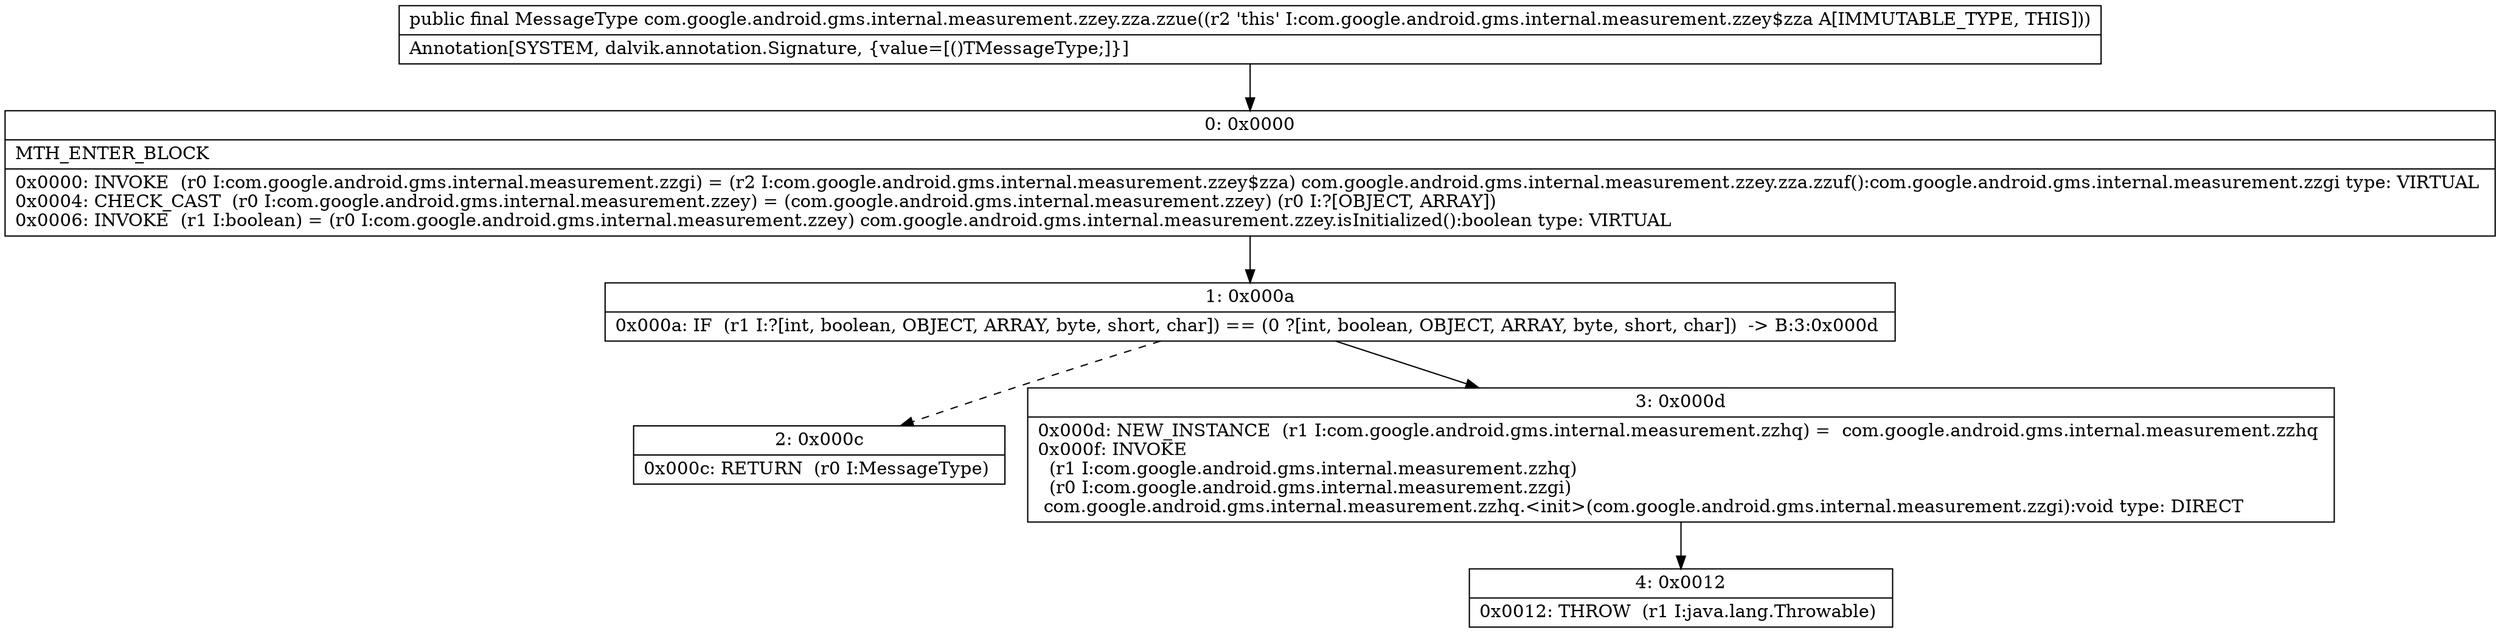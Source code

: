 digraph "CFG forcom.google.android.gms.internal.measurement.zzey.zza.zzue()Lcom\/google\/android\/gms\/internal\/measurement\/zzey;" {
Node_0 [shape=record,label="{0\:\ 0x0000|MTH_ENTER_BLOCK\l|0x0000: INVOKE  (r0 I:com.google.android.gms.internal.measurement.zzgi) = (r2 I:com.google.android.gms.internal.measurement.zzey$zza) com.google.android.gms.internal.measurement.zzey.zza.zzuf():com.google.android.gms.internal.measurement.zzgi type: VIRTUAL \l0x0004: CHECK_CAST  (r0 I:com.google.android.gms.internal.measurement.zzey) = (com.google.android.gms.internal.measurement.zzey) (r0 I:?[OBJECT, ARRAY]) \l0x0006: INVOKE  (r1 I:boolean) = (r0 I:com.google.android.gms.internal.measurement.zzey) com.google.android.gms.internal.measurement.zzey.isInitialized():boolean type: VIRTUAL \l}"];
Node_1 [shape=record,label="{1\:\ 0x000a|0x000a: IF  (r1 I:?[int, boolean, OBJECT, ARRAY, byte, short, char]) == (0 ?[int, boolean, OBJECT, ARRAY, byte, short, char])  \-\> B:3:0x000d \l}"];
Node_2 [shape=record,label="{2\:\ 0x000c|0x000c: RETURN  (r0 I:MessageType) \l}"];
Node_3 [shape=record,label="{3\:\ 0x000d|0x000d: NEW_INSTANCE  (r1 I:com.google.android.gms.internal.measurement.zzhq) =  com.google.android.gms.internal.measurement.zzhq \l0x000f: INVOKE  \l  (r1 I:com.google.android.gms.internal.measurement.zzhq)\l  (r0 I:com.google.android.gms.internal.measurement.zzgi)\l com.google.android.gms.internal.measurement.zzhq.\<init\>(com.google.android.gms.internal.measurement.zzgi):void type: DIRECT \l}"];
Node_4 [shape=record,label="{4\:\ 0x0012|0x0012: THROW  (r1 I:java.lang.Throwable) \l}"];
MethodNode[shape=record,label="{public final MessageType com.google.android.gms.internal.measurement.zzey.zza.zzue((r2 'this' I:com.google.android.gms.internal.measurement.zzey$zza A[IMMUTABLE_TYPE, THIS]))  | Annotation[SYSTEM, dalvik.annotation.Signature, \{value=[()TMessageType;]\}]\l}"];
MethodNode -> Node_0;
Node_0 -> Node_1;
Node_1 -> Node_2[style=dashed];
Node_1 -> Node_3;
Node_3 -> Node_4;
}

